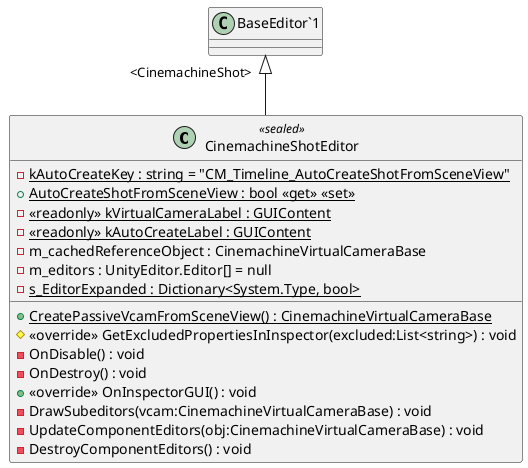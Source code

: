 @startuml
class CinemachineShotEditor <<sealed>> {
    {static} - kAutoCreateKey : string = "CM_Timeline_AutoCreateShotFromSceneView"
    + {static} AutoCreateShotFromSceneView : bool <<get>> <<set>>
    {static} + CreatePassiveVcamFromSceneView() : CinemachineVirtualCameraBase
    - {static} <<readonly>> kVirtualCameraLabel : GUIContent
    - {static} <<readonly>> kAutoCreateLabel : GUIContent
    # <<override>> GetExcludedPropertiesInInspector(excluded:List<string>) : void
    - OnDisable() : void
    - OnDestroy() : void
    + <<override>> OnInspectorGUI() : void
    - DrawSubeditors(vcam:CinemachineVirtualCameraBase) : void
    - m_cachedReferenceObject : CinemachineVirtualCameraBase
    - m_editors : UnityEditor.Editor[] = null
    {static} - s_EditorExpanded : Dictionary<System.Type, bool>
    - UpdateComponentEditors(obj:CinemachineVirtualCameraBase) : void
    - DestroyComponentEditors() : void
}
"BaseEditor`1" "<CinemachineShot>" <|-- CinemachineShotEditor
@enduml
